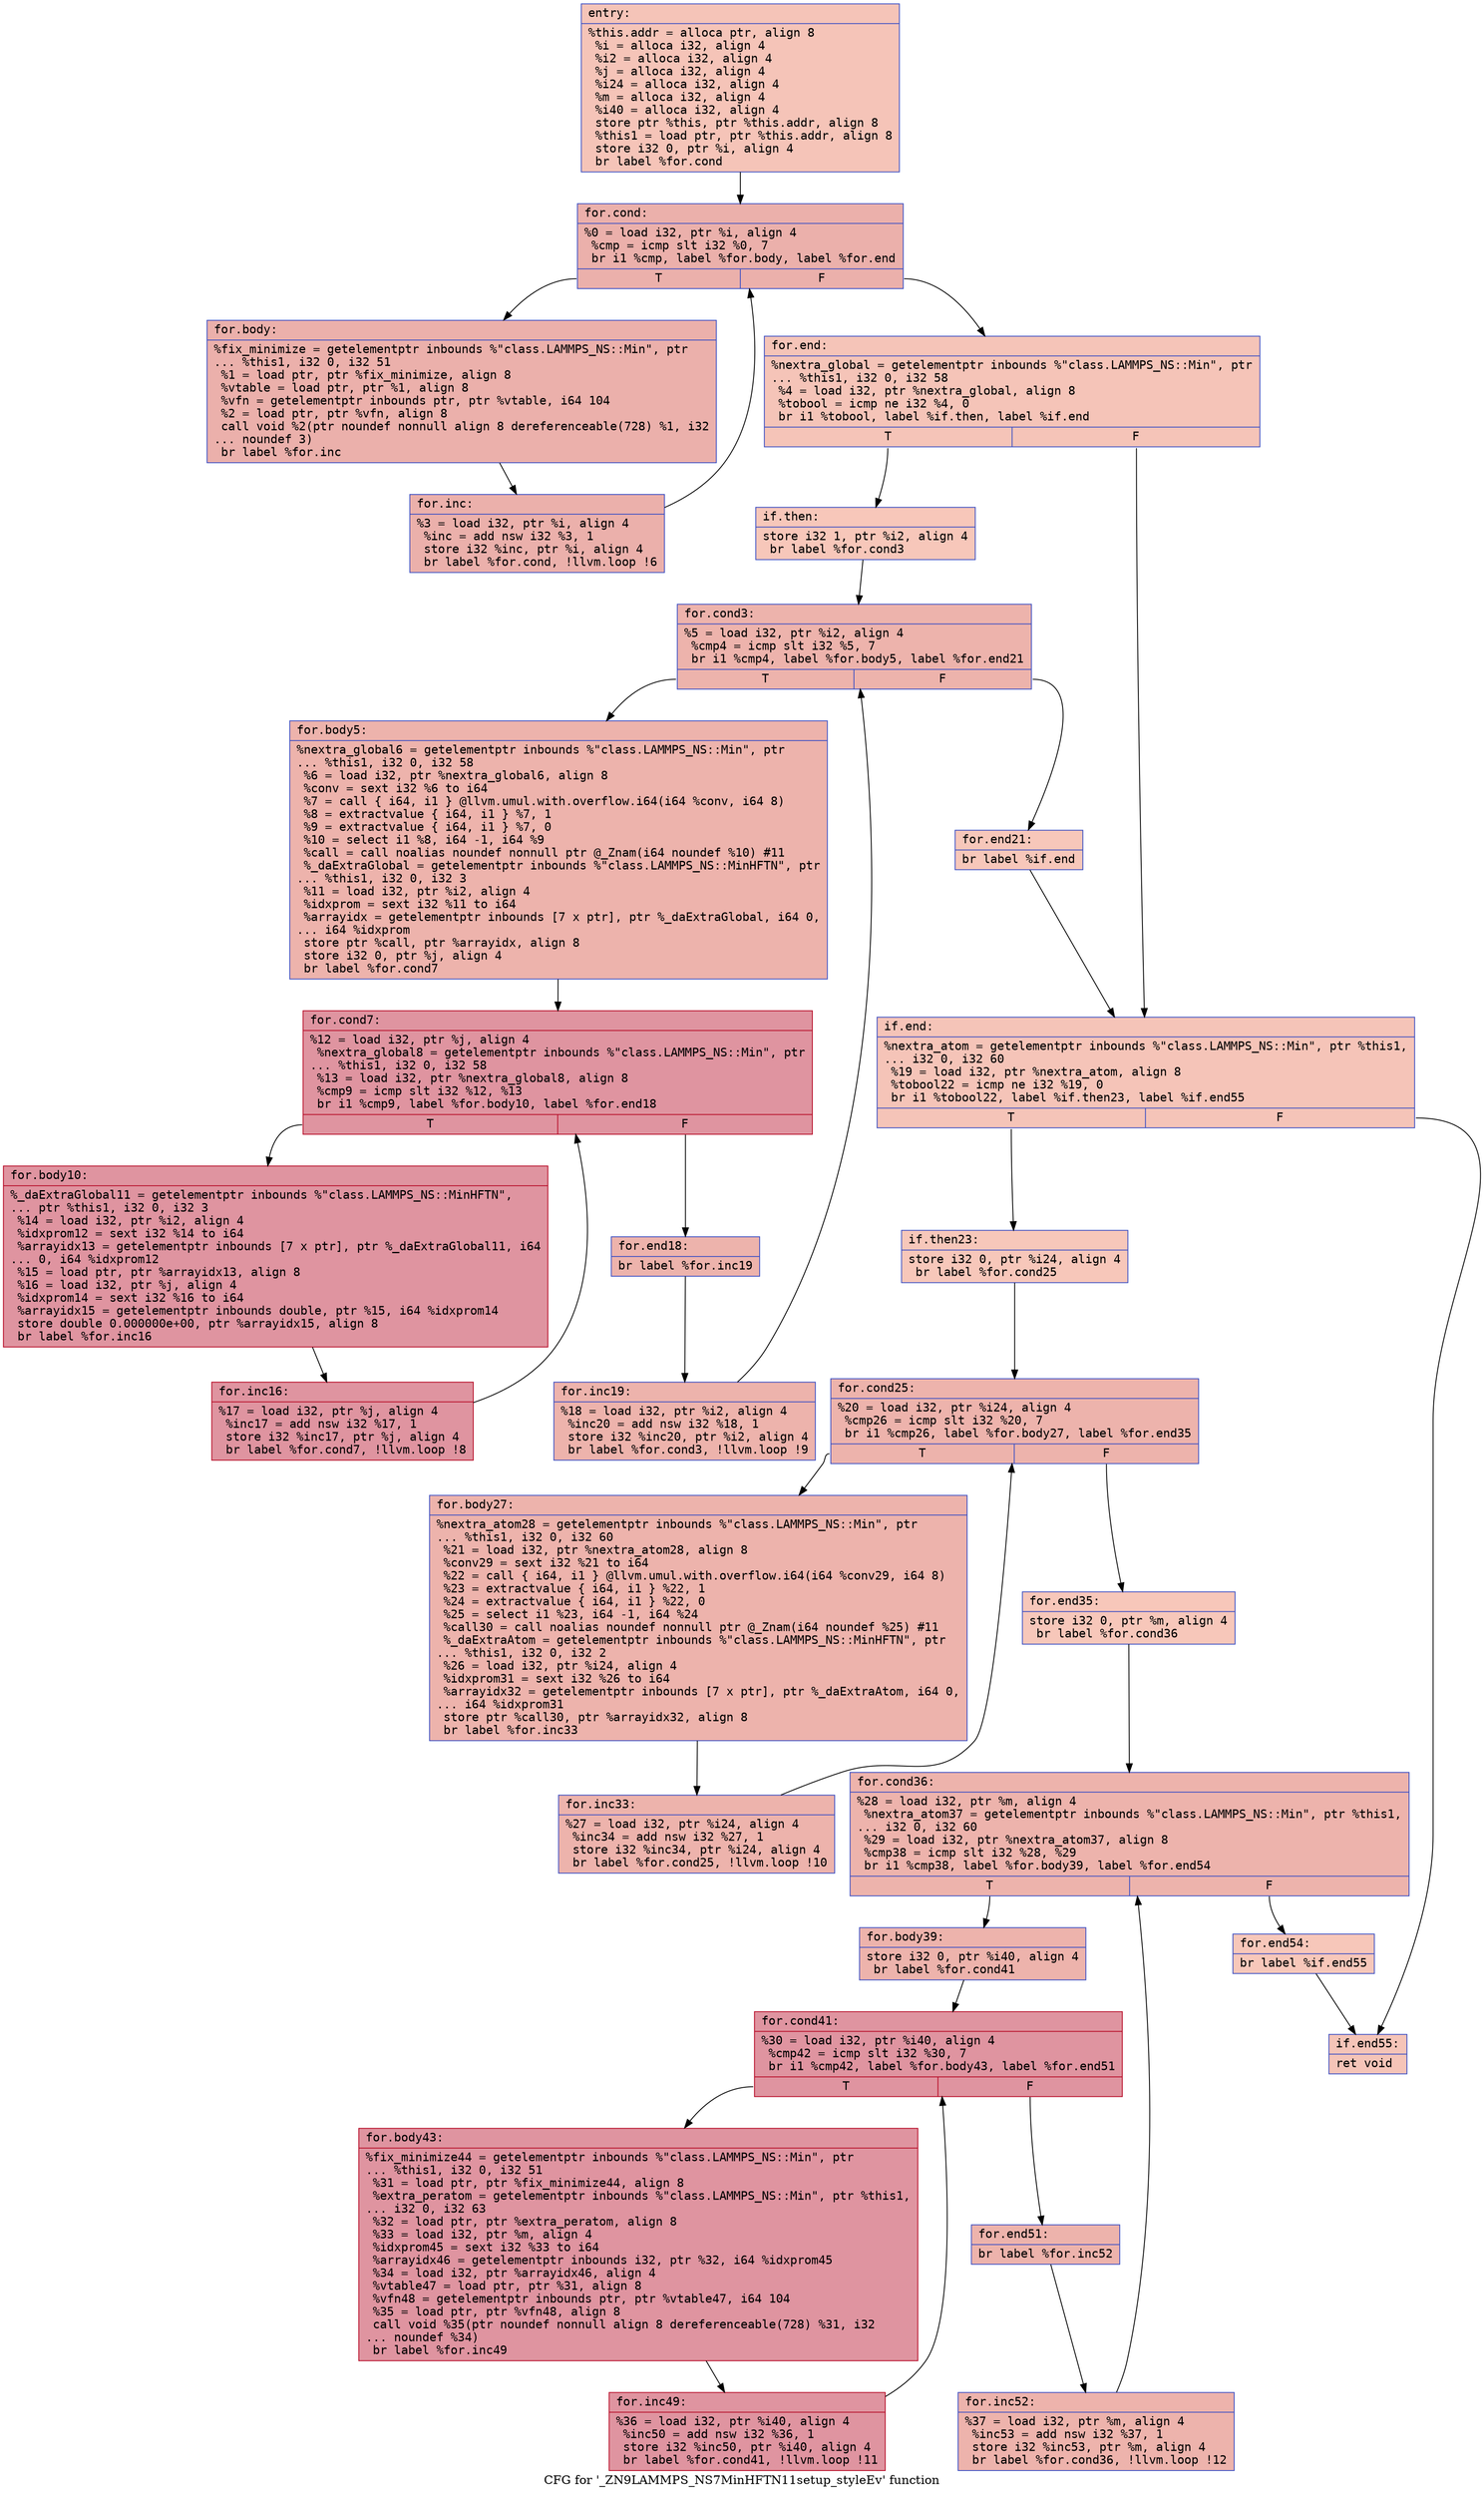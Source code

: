 digraph "CFG for '_ZN9LAMMPS_NS7MinHFTN11setup_styleEv' function" {
	label="CFG for '_ZN9LAMMPS_NS7MinHFTN11setup_styleEv' function";

	Node0x556e84471ca0 [shape=record,color="#3d50c3ff", style=filled, fillcolor="#e97a5f70" fontname="Courier",label="{entry:\l|  %this.addr = alloca ptr, align 8\l  %i = alloca i32, align 4\l  %i2 = alloca i32, align 4\l  %j = alloca i32, align 4\l  %i24 = alloca i32, align 4\l  %m = alloca i32, align 4\l  %i40 = alloca i32, align 4\l  store ptr %this, ptr %this.addr, align 8\l  %this1 = load ptr, ptr %this.addr, align 8\l  store i32 0, ptr %i, align 4\l  br label %for.cond\l}"];
	Node0x556e84471ca0 -> Node0x556e84472050[tooltip="entry -> for.cond\nProbability 100.00%" ];
	Node0x556e84472050 [shape=record,color="#3d50c3ff", style=filled, fillcolor="#d24b4070" fontname="Courier",label="{for.cond:\l|  %0 = load i32, ptr %i, align 4\l  %cmp = icmp slt i32 %0, 7\l  br i1 %cmp, label %for.body, label %for.end\l|{<s0>T|<s1>F}}"];
	Node0x556e84472050:s0 -> Node0x556e84472270[tooltip="for.cond -> for.body\nProbability 96.88%" ];
	Node0x556e84472050:s1 -> Node0x556e84472490[tooltip="for.cond -> for.end\nProbability 3.12%" ];
	Node0x556e84472270 [shape=record,color="#3d50c3ff", style=filled, fillcolor="#d24b4070" fontname="Courier",label="{for.body:\l|  %fix_minimize = getelementptr inbounds %\"class.LAMMPS_NS::Min\", ptr\l... %this1, i32 0, i32 51\l  %1 = load ptr, ptr %fix_minimize, align 8\l  %vtable = load ptr, ptr %1, align 8\l  %vfn = getelementptr inbounds ptr, ptr %vtable, i64 104\l  %2 = load ptr, ptr %vfn, align 8\l  call void %2(ptr noundef nonnull align 8 dereferenceable(728) %1, i32\l... noundef 3)\l  br label %for.inc\l}"];
	Node0x556e84472270 -> Node0x556e84472ab0[tooltip="for.body -> for.inc\nProbability 100.00%" ];
	Node0x556e84472ab0 [shape=record,color="#3d50c3ff", style=filled, fillcolor="#d24b4070" fontname="Courier",label="{for.inc:\l|  %3 = load i32, ptr %i, align 4\l  %inc = add nsw i32 %3, 1\l  store i32 %inc, ptr %i, align 4\l  br label %for.cond, !llvm.loop !6\l}"];
	Node0x556e84472ab0 -> Node0x556e84472050[tooltip="for.inc -> for.cond\nProbability 100.00%" ];
	Node0x556e84472490 [shape=record,color="#3d50c3ff", style=filled, fillcolor="#e97a5f70" fontname="Courier",label="{for.end:\l|  %nextra_global = getelementptr inbounds %\"class.LAMMPS_NS::Min\", ptr\l... %this1, i32 0, i32 58\l  %4 = load i32, ptr %nextra_global, align 8\l  %tobool = icmp ne i32 %4, 0\l  br i1 %tobool, label %if.then, label %if.end\l|{<s0>T|<s1>F}}"];
	Node0x556e84472490:s0 -> Node0x556e84473130[tooltip="for.end -> if.then\nProbability 62.50%" ];
	Node0x556e84472490:s1 -> Node0x556e844731a0[tooltip="for.end -> if.end\nProbability 37.50%" ];
	Node0x556e84473130 [shape=record,color="#3d50c3ff", style=filled, fillcolor="#ec7f6370" fontname="Courier",label="{if.then:\l|  store i32 1, ptr %i2, align 4\l  br label %for.cond3\l}"];
	Node0x556e84473130 -> Node0x556e84473360[tooltip="if.then -> for.cond3\nProbability 100.00%" ];
	Node0x556e84473360 [shape=record,color="#3d50c3ff", style=filled, fillcolor="#d6524470" fontname="Courier",label="{for.cond3:\l|  %5 = load i32, ptr %i2, align 4\l  %cmp4 = icmp slt i32 %5, 7\l  br i1 %cmp4, label %for.body5, label %for.end21\l|{<s0>T|<s1>F}}"];
	Node0x556e84473360:s0 -> Node0x556e844722f0[tooltip="for.cond3 -> for.body5\nProbability 96.88%" ];
	Node0x556e84473360:s1 -> Node0x556e84472370[tooltip="for.cond3 -> for.end21\nProbability 3.12%" ];
	Node0x556e844722f0 [shape=record,color="#3d50c3ff", style=filled, fillcolor="#d6524470" fontname="Courier",label="{for.body5:\l|  %nextra_global6 = getelementptr inbounds %\"class.LAMMPS_NS::Min\", ptr\l... %this1, i32 0, i32 58\l  %6 = load i32, ptr %nextra_global6, align 8\l  %conv = sext i32 %6 to i64\l  %7 = call \{ i64, i1 \} @llvm.umul.with.overflow.i64(i64 %conv, i64 8)\l  %8 = extractvalue \{ i64, i1 \} %7, 1\l  %9 = extractvalue \{ i64, i1 \} %7, 0\l  %10 = select i1 %8, i64 -1, i64 %9\l  %call = call noalias noundef nonnull ptr @_Znam(i64 noundef %10) #11\l  %_daExtraGlobal = getelementptr inbounds %\"class.LAMMPS_NS::MinHFTN\", ptr\l... %this1, i32 0, i32 3\l  %11 = load i32, ptr %i2, align 4\l  %idxprom = sext i32 %11 to i64\l  %arrayidx = getelementptr inbounds [7 x ptr], ptr %_daExtraGlobal, i64 0,\l... i64 %idxprom\l  store ptr %call, ptr %arrayidx, align 8\l  store i32 0, ptr %j, align 4\l  br label %for.cond7\l}"];
	Node0x556e844722f0 -> Node0x556e84474510[tooltip="for.body5 -> for.cond7\nProbability 100.00%" ];
	Node0x556e84474510 [shape=record,color="#b70d28ff", style=filled, fillcolor="#b70d2870" fontname="Courier",label="{for.cond7:\l|  %12 = load i32, ptr %j, align 4\l  %nextra_global8 = getelementptr inbounds %\"class.LAMMPS_NS::Min\", ptr\l... %this1, i32 0, i32 58\l  %13 = load i32, ptr %nextra_global8, align 8\l  %cmp9 = icmp slt i32 %12, %13\l  br i1 %cmp9, label %for.body10, label %for.end18\l|{<s0>T|<s1>F}}"];
	Node0x556e84474510:s0 -> Node0x556e84474900[tooltip="for.cond7 -> for.body10\nProbability 96.88%" ];
	Node0x556e84474510:s1 -> Node0x556e84474980[tooltip="for.cond7 -> for.end18\nProbability 3.12%" ];
	Node0x556e84474900 [shape=record,color="#b70d28ff", style=filled, fillcolor="#b70d2870" fontname="Courier",label="{for.body10:\l|  %_daExtraGlobal11 = getelementptr inbounds %\"class.LAMMPS_NS::MinHFTN\",\l... ptr %this1, i32 0, i32 3\l  %14 = load i32, ptr %i2, align 4\l  %idxprom12 = sext i32 %14 to i64\l  %arrayidx13 = getelementptr inbounds [7 x ptr], ptr %_daExtraGlobal11, i64\l... 0, i64 %idxprom12\l  %15 = load ptr, ptr %arrayidx13, align 8\l  %16 = load i32, ptr %j, align 4\l  %idxprom14 = sext i32 %16 to i64\l  %arrayidx15 = getelementptr inbounds double, ptr %15, i64 %idxprom14\l  store double 0.000000e+00, ptr %arrayidx15, align 8\l  br label %for.inc16\l}"];
	Node0x556e84474900 -> Node0x556e84475ba0[tooltip="for.body10 -> for.inc16\nProbability 100.00%" ];
	Node0x556e84475ba0 [shape=record,color="#b70d28ff", style=filled, fillcolor="#b70d2870" fontname="Courier",label="{for.inc16:\l|  %17 = load i32, ptr %j, align 4\l  %inc17 = add nsw i32 %17, 1\l  store i32 %inc17, ptr %j, align 4\l  br label %for.cond7, !llvm.loop !8\l}"];
	Node0x556e84475ba0 -> Node0x556e84474510[tooltip="for.inc16 -> for.cond7\nProbability 100.00%" ];
	Node0x556e84474980 [shape=record,color="#3d50c3ff", style=filled, fillcolor="#d6524470" fontname="Courier",label="{for.end18:\l|  br label %for.inc19\l}"];
	Node0x556e84474980 -> Node0x556e84476020[tooltip="for.end18 -> for.inc19\nProbability 100.00%" ];
	Node0x556e84476020 [shape=record,color="#3d50c3ff", style=filled, fillcolor="#d6524470" fontname="Courier",label="{for.inc19:\l|  %18 = load i32, ptr %i2, align 4\l  %inc20 = add nsw i32 %18, 1\l  store i32 %inc20, ptr %i2, align 4\l  br label %for.cond3, !llvm.loop !9\l}"];
	Node0x556e84476020 -> Node0x556e84473360[tooltip="for.inc19 -> for.cond3\nProbability 100.00%" ];
	Node0x556e84472370 [shape=record,color="#3d50c3ff", style=filled, fillcolor="#ec7f6370" fontname="Courier",label="{for.end21:\l|  br label %if.end\l}"];
	Node0x556e84472370 -> Node0x556e844731a0[tooltip="for.end21 -> if.end\nProbability 100.00%" ];
	Node0x556e844731a0 [shape=record,color="#3d50c3ff", style=filled, fillcolor="#e97a5f70" fontname="Courier",label="{if.end:\l|  %nextra_atom = getelementptr inbounds %\"class.LAMMPS_NS::Min\", ptr %this1,\l... i32 0, i32 60\l  %19 = load i32, ptr %nextra_atom, align 8\l  %tobool22 = icmp ne i32 %19, 0\l  br i1 %tobool22, label %if.then23, label %if.end55\l|{<s0>T|<s1>F}}"];
	Node0x556e844731a0:s0 -> Node0x556e84476d60[tooltip="if.end -> if.then23\nProbability 62.50%" ];
	Node0x556e844731a0:s1 -> Node0x556e84476de0[tooltip="if.end -> if.end55\nProbability 37.50%" ];
	Node0x556e84476d60 [shape=record,color="#3d50c3ff", style=filled, fillcolor="#ec7f6370" fontname="Courier",label="{if.then23:\l|  store i32 0, ptr %i24, align 4\l  br label %for.cond25\l}"];
	Node0x556e84476d60 -> Node0x556e84476fb0[tooltip="if.then23 -> for.cond25\nProbability 100.00%" ];
	Node0x556e84476fb0 [shape=record,color="#3d50c3ff", style=filled, fillcolor="#d6524470" fontname="Courier",label="{for.cond25:\l|  %20 = load i32, ptr %i24, align 4\l  %cmp26 = icmp slt i32 %20, 7\l  br i1 %cmp26, label %for.body27, label %for.end35\l|{<s0>T|<s1>F}}"];
	Node0x556e84476fb0:s0 -> Node0x556e844771d0[tooltip="for.cond25 -> for.body27\nProbability 96.88%" ];
	Node0x556e84476fb0:s1 -> Node0x556e84477250[tooltip="for.cond25 -> for.end35\nProbability 3.12%" ];
	Node0x556e844771d0 [shape=record,color="#3d50c3ff", style=filled, fillcolor="#d6524470" fontname="Courier",label="{for.body27:\l|  %nextra_atom28 = getelementptr inbounds %\"class.LAMMPS_NS::Min\", ptr\l... %this1, i32 0, i32 60\l  %21 = load i32, ptr %nextra_atom28, align 8\l  %conv29 = sext i32 %21 to i64\l  %22 = call \{ i64, i1 \} @llvm.umul.with.overflow.i64(i64 %conv29, i64 8)\l  %23 = extractvalue \{ i64, i1 \} %22, 1\l  %24 = extractvalue \{ i64, i1 \} %22, 0\l  %25 = select i1 %23, i64 -1, i64 %24\l  %call30 = call noalias noundef nonnull ptr @_Znam(i64 noundef %25) #11\l  %_daExtraAtom = getelementptr inbounds %\"class.LAMMPS_NS::MinHFTN\", ptr\l... %this1, i32 0, i32 2\l  %26 = load i32, ptr %i24, align 4\l  %idxprom31 = sext i32 %26 to i64\l  %arrayidx32 = getelementptr inbounds [7 x ptr], ptr %_daExtraAtom, i64 0,\l... i64 %idxprom31\l  store ptr %call30, ptr %arrayidx32, align 8\l  br label %for.inc33\l}"];
	Node0x556e844771d0 -> Node0x556e84477d30[tooltip="for.body27 -> for.inc33\nProbability 100.00%" ];
	Node0x556e84477d30 [shape=record,color="#3d50c3ff", style=filled, fillcolor="#d6524470" fontname="Courier",label="{for.inc33:\l|  %27 = load i32, ptr %i24, align 4\l  %inc34 = add nsw i32 %27, 1\l  store i32 %inc34, ptr %i24, align 4\l  br label %for.cond25, !llvm.loop !10\l}"];
	Node0x556e84477d30 -> Node0x556e84476fb0[tooltip="for.inc33 -> for.cond25\nProbability 100.00%" ];
	Node0x556e84477250 [shape=record,color="#3d50c3ff", style=filled, fillcolor="#ec7f6370" fontname="Courier",label="{for.end35:\l|  store i32 0, ptr %m, align 4\l  br label %for.cond36\l}"];
	Node0x556e84477250 -> Node0x556e84478250[tooltip="for.end35 -> for.cond36\nProbability 100.00%" ];
	Node0x556e84478250 [shape=record,color="#3d50c3ff", style=filled, fillcolor="#d6524470" fontname="Courier",label="{for.cond36:\l|  %28 = load i32, ptr %m, align 4\l  %nextra_atom37 = getelementptr inbounds %\"class.LAMMPS_NS::Min\", ptr %this1,\l... i32 0, i32 60\l  %29 = load i32, ptr %nextra_atom37, align 8\l  %cmp38 = icmp slt i32 %28, %29\l  br i1 %cmp38, label %for.body39, label %for.end54\l|{<s0>T|<s1>F}}"];
	Node0x556e84478250:s0 -> Node0x556e844785e0[tooltip="for.cond36 -> for.body39\nProbability 96.88%" ];
	Node0x556e84478250:s1 -> Node0x556e84478660[tooltip="for.cond36 -> for.end54\nProbability 3.12%" ];
	Node0x556e844785e0 [shape=record,color="#3d50c3ff", style=filled, fillcolor="#d6524470" fontname="Courier",label="{for.body39:\l|  store i32 0, ptr %i40, align 4\l  br label %for.cond41\l}"];
	Node0x556e844785e0 -> Node0x556e84478830[tooltip="for.body39 -> for.cond41\nProbability 100.00%" ];
	Node0x556e84478830 [shape=record,color="#b70d28ff", style=filled, fillcolor="#b70d2870" fontname="Courier",label="{for.cond41:\l|  %30 = load i32, ptr %i40, align 4\l  %cmp42 = icmp slt i32 %30, 7\l  br i1 %cmp42, label %for.body43, label %for.end51\l|{<s0>T|<s1>F}}"];
	Node0x556e84478830:s0 -> Node0x556e84478a50[tooltip="for.cond41 -> for.body43\nProbability 96.88%" ];
	Node0x556e84478830:s1 -> Node0x556e84478ad0[tooltip="for.cond41 -> for.end51\nProbability 3.12%" ];
	Node0x556e84478a50 [shape=record,color="#b70d28ff", style=filled, fillcolor="#b70d2870" fontname="Courier",label="{for.body43:\l|  %fix_minimize44 = getelementptr inbounds %\"class.LAMMPS_NS::Min\", ptr\l... %this1, i32 0, i32 51\l  %31 = load ptr, ptr %fix_minimize44, align 8\l  %extra_peratom = getelementptr inbounds %\"class.LAMMPS_NS::Min\", ptr %this1,\l... i32 0, i32 63\l  %32 = load ptr, ptr %extra_peratom, align 8\l  %33 = load i32, ptr %m, align 4\l  %idxprom45 = sext i32 %33 to i64\l  %arrayidx46 = getelementptr inbounds i32, ptr %32, i64 %idxprom45\l  %34 = load i32, ptr %arrayidx46, align 4\l  %vtable47 = load ptr, ptr %31, align 8\l  %vfn48 = getelementptr inbounds ptr, ptr %vtable47, i64 104\l  %35 = load ptr, ptr %vfn48, align 8\l  call void %35(ptr noundef nonnull align 8 dereferenceable(728) %31, i32\l... noundef %34)\l  br label %for.inc49\l}"];
	Node0x556e84478a50 -> Node0x556e844794c0[tooltip="for.body43 -> for.inc49\nProbability 100.00%" ];
	Node0x556e844794c0 [shape=record,color="#b70d28ff", style=filled, fillcolor="#b70d2870" fontname="Courier",label="{for.inc49:\l|  %36 = load i32, ptr %i40, align 4\l  %inc50 = add nsw i32 %36, 1\l  store i32 %inc50, ptr %i40, align 4\l  br label %for.cond41, !llvm.loop !11\l}"];
	Node0x556e844794c0 -> Node0x556e84478830[tooltip="for.inc49 -> for.cond41\nProbability 100.00%" ];
	Node0x556e84478ad0 [shape=record,color="#3d50c3ff", style=filled, fillcolor="#d6524470" fontname="Courier",label="{for.end51:\l|  br label %for.inc52\l}"];
	Node0x556e84478ad0 -> Node0x556e84479920[tooltip="for.end51 -> for.inc52\nProbability 100.00%" ];
	Node0x556e84479920 [shape=record,color="#3d50c3ff", style=filled, fillcolor="#d6524470" fontname="Courier",label="{for.inc52:\l|  %37 = load i32, ptr %m, align 4\l  %inc53 = add nsw i32 %37, 1\l  store i32 %inc53, ptr %m, align 4\l  br label %for.cond36, !llvm.loop !12\l}"];
	Node0x556e84479920 -> Node0x556e84478250[tooltip="for.inc52 -> for.cond36\nProbability 100.00%" ];
	Node0x556e84478660 [shape=record,color="#3d50c3ff", style=filled, fillcolor="#ec7f6370" fontname="Courier",label="{for.end54:\l|  br label %if.end55\l}"];
	Node0x556e84478660 -> Node0x556e84476de0[tooltip="for.end54 -> if.end55\nProbability 100.00%" ];
	Node0x556e84476de0 [shape=record,color="#3d50c3ff", style=filled, fillcolor="#e97a5f70" fontname="Courier",label="{if.end55:\l|  ret void\l}"];
}
